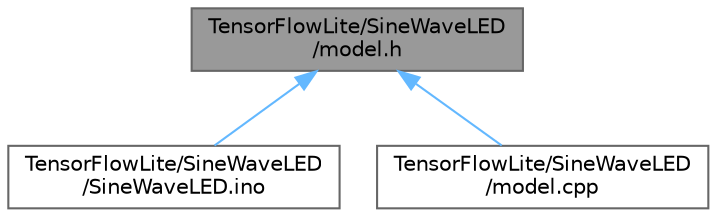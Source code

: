 digraph "TensorFlowLite/SineWaveLED/model.h"
{
 // LATEX_PDF_SIZE
  bgcolor="transparent";
  edge [fontname=Helvetica,fontsize=10,labelfontname=Helvetica,labelfontsize=10];
  node [fontname=Helvetica,fontsize=10,shape=box,height=0.2,width=0.4];
  Node1 [id="Node000001",label="TensorFlowLite/SineWaveLED\l/model.h",height=0.2,width=0.4,color="gray40", fillcolor="grey60", style="filled", fontcolor="black",tooltip=" "];
  Node1 -> Node2 [id="edge3_Node000001_Node000002",dir="back",color="steelblue1",style="solid",tooltip=" "];
  Node2 [id="Node000002",label="TensorFlowLite/SineWaveLED\l/SineWaveLED.ino",height=0.2,width=0.4,color="grey40", fillcolor="white", style="filled",URL="$_sine_wave_l_e_d_8ino.html",tooltip=" "];
  Node1 -> Node3 [id="edge4_Node000001_Node000003",dir="back",color="steelblue1",style="solid",tooltip=" "];
  Node3 [id="Node000003",label="TensorFlowLite/SineWaveLED\l/model.cpp",height=0.2,width=0.4,color="grey40", fillcolor="white", style="filled",URL="$_tensor_flow_lite_2_sine_wave_l_e_d_2model_8cpp.html",tooltip=" "];
}

